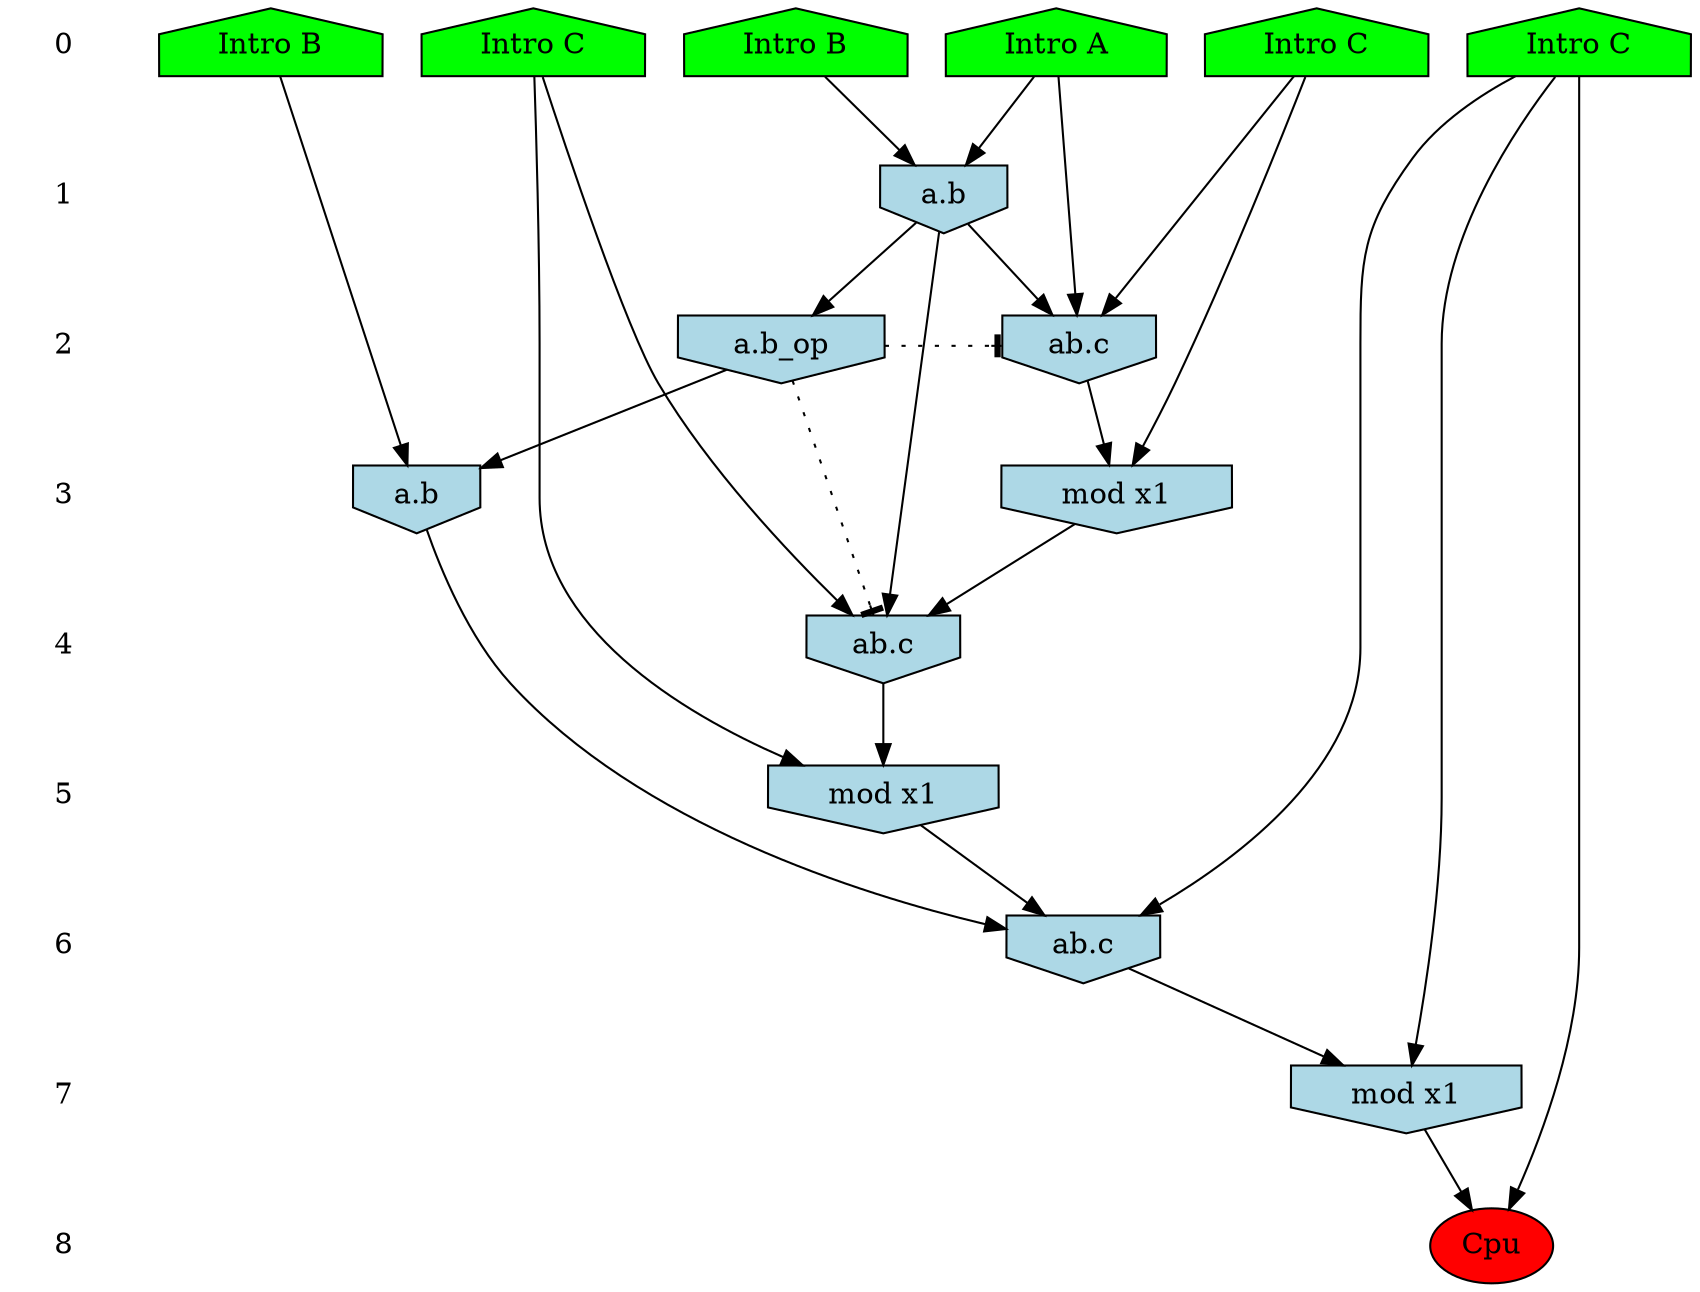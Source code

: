 /* Compression of 18 causal flows obtained in average at 1.185134E+01 t.u */
/* Compressed causal flows were: [917;949;1040;1161;1213;1319;1430;1442;1568;1708;1730;1742;1832;2176;2183;2317;2899;3643] */
digraph G{
 ranksep=.5 ; 
{ rank = same ; "0" [shape=plaintext] ; node_1 [label ="Intro B", shape=house, style=filled, fillcolor=green] ;
node_2 [label ="Intro A", shape=house, style=filled, fillcolor=green] ;
node_3 [label ="Intro B", shape=house, style=filled, fillcolor=green] ;
node_4 [label ="Intro C", shape=house, style=filled, fillcolor=green] ;
node_5 [label ="Intro C", shape=house, style=filled, fillcolor=green] ;
node_6 [label ="Intro C", shape=house, style=filled, fillcolor=green] ;
}
{ rank = same ; "1" [shape=plaintext] ; node_7 [label="a.b", shape=invhouse, style=filled, fillcolor = lightblue] ;
}
{ rank = same ; "2" [shape=plaintext] ; node_8 [label="ab.c", shape=invhouse, style=filled, fillcolor = lightblue] ;
node_12 [label="a.b_op", shape=invhouse, style=filled, fillcolor = lightblue] ;
}
{ rank = same ; "3" [shape=plaintext] ; node_9 [label="mod x1", shape=invhouse, style=filled, fillcolor = lightblue] ;
node_13 [label="a.b", shape=invhouse, style=filled, fillcolor = lightblue] ;
}
{ rank = same ; "4" [shape=plaintext] ; node_10 [label="ab.c", shape=invhouse, style=filled, fillcolor = lightblue] ;
}
{ rank = same ; "5" [shape=plaintext] ; node_11 [label="mod x1", shape=invhouse, style=filled, fillcolor = lightblue] ;
}
{ rank = same ; "6" [shape=plaintext] ; node_14 [label="ab.c", shape=invhouse, style=filled, fillcolor = lightblue] ;
}
{ rank = same ; "7" [shape=plaintext] ; node_15 [label="mod x1", shape=invhouse, style=filled, fillcolor = lightblue] ;
}
{ rank = same ; "8" [shape=plaintext] ; node_16 [label ="Cpu", style=filled, fillcolor=red] ;
}
"0" -> "1" [style="invis"]; 
"1" -> "2" [style="invis"]; 
"2" -> "3" [style="invis"]; 
"3" -> "4" [style="invis"]; 
"4" -> "5" [style="invis"]; 
"5" -> "6" [style="invis"]; 
"6" -> "7" [style="invis"]; 
"7" -> "8" [style="invis"]; 
node_2 -> node_7
node_3 -> node_7
node_2 -> node_8
node_4 -> node_8
node_7 -> node_8
node_4 -> node_9
node_8 -> node_9
node_6 -> node_10
node_7 -> node_10
node_9 -> node_10
node_6 -> node_11
node_10 -> node_11
node_7 -> node_12
node_1 -> node_13
node_12 -> node_13
node_5 -> node_14
node_11 -> node_14
node_13 -> node_14
node_5 -> node_15
node_14 -> node_15
node_5 -> node_16
node_15 -> node_16
node_12 -> node_10 [style=dotted, arrowhead = tee] 
node_12 -> node_8 [style=dotted, arrowhead = tee] 
}
/*
 Dot generation time: 0.000090
*/